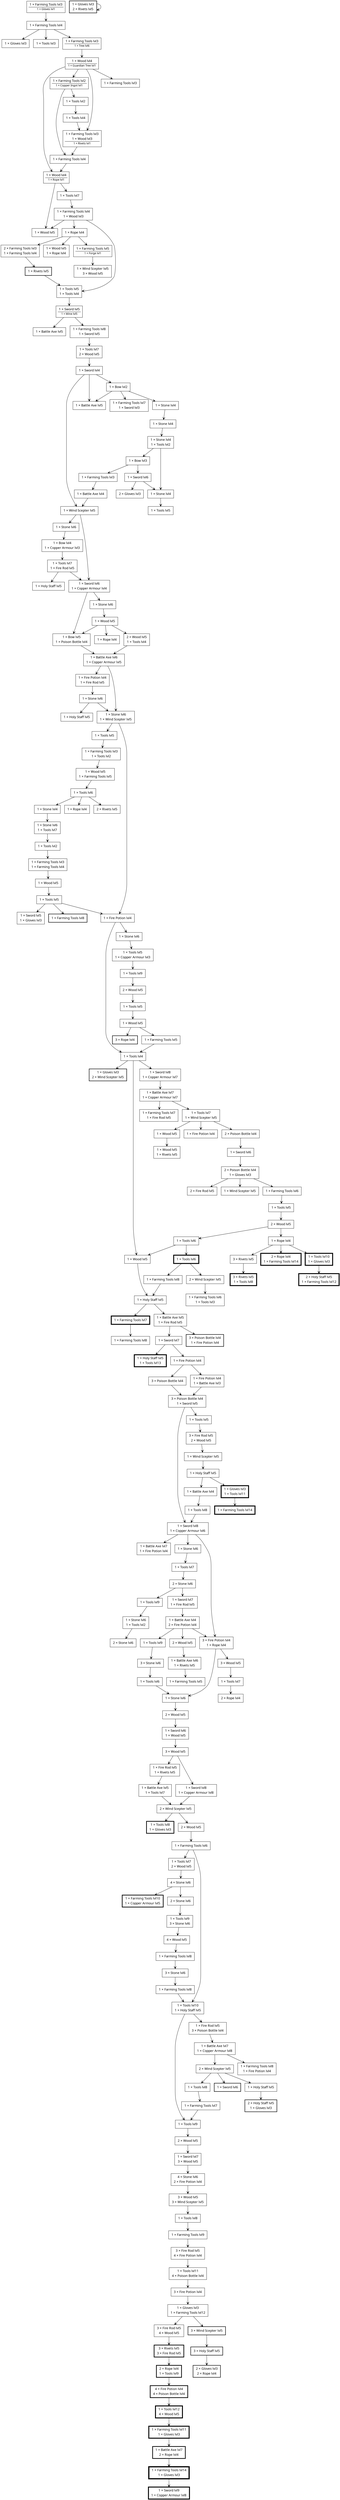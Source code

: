 strict digraph {
	node [shape=box, fontname="Charter"]
	edge [arrowhead=vee]
	2185 [penwidth=1.0, label=<<TABLE BORDER="0"><TR><TD>1 × Farming Tools lvl3</TD></TR><HR/><TR><TD><FONT POINT-SIZE="12">1 × Gloves lvl1</FONT></TD></TR></TABLE>>]
	2186 [penwidth=1.0, label=<<TABLE BORDER="0"><TR><TD>1 × Farming Tools lvl4</TD></TR></TABLE>>]
	2185 -> 2186
	2187 [penwidth=1.0, label=<<TABLE BORDER="0"><TR><TD>1 × Gloves lvl3</TD></TR></TABLE>>]
	2186 -> 2187
	2188 [penwidth=1.0, label=<<TABLE BORDER="0"><TR><TD>1 × Tools lvl3</TD></TR></TABLE>>]
	2186 -> 2188
	2189 [penwidth=1.0, label=<<TABLE BORDER="0"><TR><TD>1 × Farming Tools lvl3</TD></TR><HR/><TR><TD><FONT POINT-SIZE="12">1 × Tree lvl6</FONT></TD></TR></TABLE>>]
	2186 -> 2189
	2190 [penwidth=1.0, label=<<TABLE BORDER="0"><TR><TD>1 × Wood lvl4</TD></TR><HR/><TR><TD><FONT POINT-SIZE="12">1 × Guardian Tree lvl1</FONT></TD></TR></TABLE>>]
	2189 -> 2190
	2191 [penwidth=1.0, label=<<TABLE BORDER="0"><TR><TD>1 × Farming Tools lvl2</TD></TR><HR/><TR><TD><FONT POINT-SIZE="12">1 × Copper Ingot lvl1</FONT></TD></TR></TABLE>>]
	2190 -> 2191
	2192 [penwidth=1.0, label=<<TABLE BORDER="0"><TR><TD>1 × Tools lvl2</TD></TR></TABLE>>]
	2191 -> 2192
	2193 [penwidth=1.0, label=<<TABLE BORDER="0"><TR><TD>1 × Tools lvl4</TD></TR></TABLE>>]
	2192 -> 2193
	2194 [penwidth=1.0, label=<<TABLE BORDER="0"><TR><TD>1 × Farming Tools lvl3</TD></TR><TR><TD>1 × Wood lvl3</TD></TR><HR/><TR><TD><FONT POINT-SIZE="12">1 × Rivets lvl1</FONT></TD></TR></TABLE>>]
	2190 -> 2194
	2193 -> 2194
	2195 [penwidth=1.0, label=<<TABLE BORDER="0"><TR><TD>1 × Farming Tools lvl4</TD></TR></TABLE>>]
	2194 -> 2195
	2191 -> 2195
	2196 [penwidth=1.0, label=<<TABLE BORDER="0"><TR><TD>1 × Wood lvl4</TD></TR><HR/><TR><TD><FONT POINT-SIZE="12">1 × Rope lvl1</FONT></TD></TR></TABLE>>]
	2195 -> 2196
	2190 -> 2196
	2197 [penwidth=1.0, label=<<TABLE BORDER="0"><TR><TD>1 × Tools lvl7</TD></TR></TABLE>>]
	2196 -> 2197
	2198 [penwidth=1.0, label=<<TABLE BORDER="0"><TR><TD>1 × Farming Tools lvl4</TD></TR><TR><TD>1 × Wood lvl3</TD></TR></TABLE>>]
	2197 -> 2198
	2199 [penwidth=1.0, label=<<TABLE BORDER="0"><TR><TD>1 × Wood lvl5</TD></TR></TABLE>>]
	2198 -> 2199
	2196 -> 2199
	2200 [penwidth=1.0, label=<<TABLE BORDER="0"><TR><TD>1 × Farming Tools lvl3</TD></TR></TABLE>>]
	2190 -> 2200
	2201 [penwidth=1.0, label=<<TABLE BORDER="0"><TR><TD>1 × Rope lvl4</TD></TR></TABLE>>]
	2198 -> 2201
	2202 [penwidth=1.0, label=<<TABLE BORDER="0"><TR><TD>1 × Farming Tools lvl5</TD></TR><HR/><TR><TD><FONT POINT-SIZE="12">1 × Forge lvl1</FONT></TD></TR></TABLE>>]
	2201 -> 2202
	2203 [penwidth=1.0, label=<<TABLE BORDER="0"><TR><TD>2 × Farming Tools lvl3</TD></TR><TR><TD>1 × Farming Tools lvl4</TD></TR></TABLE>>]
	2201 -> 2203
	2204 [penwidth=1.0, label=<<TABLE BORDER="0"><TR><TD>1 × Wind Scepter lvl5</TD></TR><TR><TD>3 × Wood lvl5</TD></TR></TABLE>>]
	2202 -> 2204
	2205 [penwidth=2.0, label=<<TABLE BORDER="0"><TR><TD>1 × Rivets lvl5</TD></TR></TABLE>>]
	2203 -> 2205
	2206 [penwidth=1.0, label=<<TABLE BORDER="0"><TR><TD>1 × Wood lvl5</TD></TR><TR><TD>1 × Rope lvl4</TD></TR></TABLE>>]
	2201 -> 2206
	2207 [penwidth=1.0, label=<<TABLE BORDER="0"><TR><TD>1 × Tools lvl5</TD></TR><TR><TD>1 × Tools lvl4</TD></TR></TABLE>>]
	2198 -> 2207
	2205 -> 2207
	2208 [penwidth=1.0, label=<<TABLE BORDER="0"><TR><TD>1 × Sword lvl5</TD></TR><HR/><TR><TD><FONT POINT-SIZE="12">1 × Mine lvl5</FONT></TD></TR></TABLE>>]
	2207 -> 2208
	2209 [penwidth=1.0, label=<<TABLE BORDER="0"><TR><TD>1 × Battle Axe lvl5</TD></TR></TABLE>>]
	2208 -> 2209
	2210 [penwidth=1.0, label=<<TABLE BORDER="0"><TR><TD>1 × Farming Tools lvl8</TD></TR><TR><TD>1 × Sword lvl5</TD></TR></TABLE>>]
	2208 -> 2210
	2211 [penwidth=1.0, label=<<TABLE BORDER="0"><TR><TD>1 × Tools lvl7</TD></TR><TR><TD>2 × Wood lvl5</TD></TR></TABLE>>]
	2210 -> 2211
	2212 [penwidth=1.0, label=<<TABLE BORDER="0"><TR><TD>1 × Sword lvl4</TD></TR></TABLE>>]
	2211 -> 2212
	2213 [penwidth=1.0, label=<<TABLE BORDER="0"><TR><TD>1 × Bow lvl2</TD></TR></TABLE>>]
	2212 -> 2213
	2214 [penwidth=1.0, label=<<TABLE BORDER="0"><TR><TD>1 × Farming Tools lvl7</TD></TR><TR><TD>1 × Sword lvl3</TD></TR></TABLE>>]
	2213 -> 2214
	2215 [penwidth=1.0, label=<<TABLE BORDER="0"><TR><TD>1 × Stone lvl4</TD></TR></TABLE>>]
	2213 -> 2215
	2216 [penwidth=1.0, label=<<TABLE BORDER="0"><TR><TD>1 × Battle Axe lvl5</TD></TR></TABLE>>]
	2212 -> 2216
	2213 -> 2216
	2217 [penwidth=1.0, label=<<TABLE BORDER="0"><TR><TD>1 × Stone lvl4</TD></TR></TABLE>>]
	2215 -> 2217
	2218 [penwidth=1.0, label=<<TABLE BORDER="0"><TR><TD>1 × Stone lvl4</TD></TR><TR><TD>1 × Tools lvl2</TD></TR></TABLE>>]
	2217 -> 2218
	2219 [penwidth=1.0, label=<<TABLE BORDER="0"><TR><TD>1 × Bow lvl3</TD></TR></TABLE>>]
	2218 -> 2219
	2220 [penwidth=1.0, label=<<TABLE BORDER="0"><TR><TD>1 × Sword lvl6</TD></TR></TABLE>>]
	2219 -> 2220
	2221 [penwidth=1.0, label=<<TABLE BORDER="0"><TR><TD>2 × Gloves lvl3</TD></TR></TABLE>>]
	2220 -> 2221
	2222 [penwidth=1.0, label=<<TABLE BORDER="0"><TR><TD>1 × Stone lvl4</TD></TR></TABLE>>]
	2218 -> 2222
	2220 -> 2222
	2223 [penwidth=1.0, label=<<TABLE BORDER="0"><TR><TD>1 × Tools lvl5</TD></TR></TABLE>>]
	2222 -> 2223
	2224 [penwidth=1.0, label=<<TABLE BORDER="0"><TR><TD>1 × Farming Tools lvl3</TD></TR></TABLE>>]
	2219 -> 2224
	2225 [penwidth=1.0, label=<<TABLE BORDER="0"><TR><TD>1 × Battle Axe lvl4</TD></TR></TABLE>>]
	2224 -> 2225
	2226 [penwidth=1.0, label=<<TABLE BORDER="0"><TR><TD>1 × Wind Scepter lvl5</TD></TR></TABLE>>]
	2225 -> 2226
	2212 -> 2226
	2227 [penwidth=1.0, label=<<TABLE BORDER="0"><TR><TD>1 × Stone lvl6</TD></TR></TABLE>>]
	2226 -> 2227
	2228 [penwidth=1.0, label=<<TABLE BORDER="0"><TR><TD>1 × Bow lvl4</TD></TR><TR><TD>1 × Copper Armour lvl3</TD></TR></TABLE>>]
	2227 -> 2228
	2229 [penwidth=1.0, label=<<TABLE BORDER="0"><TR><TD>1 × Tools lvl7</TD></TR><TR><TD>1 × Fire Rod lvl5</TD></TR></TABLE>>]
	2228 -> 2229
	2230 [penwidth=1.0, label=<<TABLE BORDER="0"><TR><TD>1 × Holy Staff lvl5</TD></TR></TABLE>>]
	2229 -> 2230
	2231 [penwidth=1.0, label=<<TABLE BORDER="0"><TR><TD>1 × Sword lvl6</TD></TR><TR><TD>1 × Copper Armour lvl4</TD></TR></TABLE>>]
	2229 -> 2231
	2226 -> 2231
	2232 [penwidth=1.0, label=<<TABLE BORDER="0"><TR><TD>1 × Stone lvl6</TD></TR></TABLE>>]
	2231 -> 2232
	2233 [penwidth=1.0, label=<<TABLE BORDER="0"><TR><TD>1 × Wood lvl5</TD></TR></TABLE>>]
	2232 -> 2233
	2234 [penwidth=1.0, label=<<TABLE BORDER="0"><TR><TD>1 × Bow lvl5</TD></TR><TR><TD>1 × Poison Bottle lvl4</TD></TR></TABLE>>]
	2233 -> 2234
	2231 -> 2234
	2235 [penwidth=1.0, label=<<TABLE BORDER="0"><TR><TD>2 × Wood lvl5</TD></TR><TR><TD>1 × Tools lvl4</TD></TR></TABLE>>]
	2233 -> 2235
	2236 [penwidth=1.0, label=<<TABLE BORDER="0"><TR><TD>1 × Rope lvl4</TD></TR></TABLE>>]
	2233 -> 2236
	2237 [penwidth=1.0, label=<<TABLE BORDER="0"><TR><TD>1 × Battle Axe lvl6</TD></TR><TR><TD>1 × Copper Armour lvl5</TD></TR></TABLE>>]
	2235 -> 2237
	2234 -> 2237
	2238 [penwidth=1.0, label=<<TABLE BORDER="0"><TR><TD>1 × Fire Potion lvl4</TD></TR><TR><TD>1 × Fire Rod lvl5</TD></TR></TABLE>>]
	2237 -> 2238
	2239 [penwidth=1.0, label=<<TABLE BORDER="0"><TR><TD>1 × Stone lvl6</TD></TR></TABLE>>]
	2238 -> 2239
	2240 [penwidth=1.0, label=<<TABLE BORDER="0"><TR><TD>1 × Holy Staff lvl5</TD></TR></TABLE>>]
	2239 -> 2240
	2241 [penwidth=1.0, label=<<TABLE BORDER="0"><TR><TD>1 × Stone lvl6</TD></TR><TR><TD>1 × Wind Scepter lvl5</TD></TR></TABLE>>]
	2239 -> 2241
	2237 -> 2241
	2242 [penwidth=1.0, label=<<TABLE BORDER="0"><TR><TD>1 × Tools lvl5</TD></TR></TABLE>>]
	2241 -> 2242
	2243 [penwidth=1.0, label=<<TABLE BORDER="0"><TR><TD>1 × Farming Tools lvl3</TD></TR><TR><TD>1 × Tools lvl2</TD></TR></TABLE>>]
	2242 -> 2243
	2244 [penwidth=1.0, label=<<TABLE BORDER="0"><TR><TD>1 × Wood lvl5</TD></TR><TR><TD>1 × Farming Tools lvl5</TD></TR></TABLE>>]
	2243 -> 2244
	2245 [penwidth=1.0, label=<<TABLE BORDER="0"><TR><TD>1 × Tools lvl6</TD></TR></TABLE>>]
	2244 -> 2245
	2246 [penwidth=1.0, label=<<TABLE BORDER="0"><TR><TD>2 × Rivets lvl5</TD></TR></TABLE>>]
	2245 -> 2246
	2247 [penwidth=1.0, label=<<TABLE BORDER="0"><TR><TD>1 × Rope lvl4</TD></TR></TABLE>>]
	2245 -> 2247
	2248 [penwidth=1.0, label=<<TABLE BORDER="0"><TR><TD>1 × Stone lvl4</TD></TR></TABLE>>]
	2245 -> 2248
	2249 [penwidth=1.0, label=<<TABLE BORDER="0"><TR><TD>1 × Stone lvl6</TD></TR><TR><TD>1 × Tools lvl7</TD></TR></TABLE>>]
	2248 -> 2249
	2250 [penwidth=1.0, label=<<TABLE BORDER="0"><TR><TD>1 × Tools lvl2</TD></TR></TABLE>>]
	2249 -> 2250
	2251 [penwidth=1.0, label=<<TABLE BORDER="0"><TR><TD>1 × Farming Tools lvl3</TD></TR><TR><TD>1 × Farming Tools lvl4</TD></TR></TABLE>>]
	2250 -> 2251
	2252 [penwidth=1.0, label=<<TABLE BORDER="0"><TR><TD>1 × Wood lvl5</TD></TR></TABLE>>]
	2251 -> 2252
	2253 [penwidth=1.0, label=<<TABLE BORDER="0"><TR><TD>1 × Tools lvl5</TD></TR></TABLE>>]
	2252 -> 2253
	2254 [penwidth=1.0, label=<<TABLE BORDER="0"><TR><TD>1 × Fire Potion lvl4</TD></TR></TABLE>>]
	2253 -> 2254
	2241 -> 2254
	2255 [penwidth=1.0, label=<<TABLE BORDER="0"><TR><TD>1 × Sword lvl5</TD></TR><TR><TD>1 × Gloves lvl3</TD></TR></TABLE>>]
	2253 -> 2255
	2256 [penwidth=2.0, label=<<TABLE BORDER="0"><TR><TD>1 × Farming Tools lvl8</TD></TR></TABLE>>]
	2253 -> 2256
	2257 [penwidth=1.0, label=<<TABLE BORDER="0"><TR><TD>1 × Stone lvl6</TD></TR></TABLE>>]
	2254 -> 2257
	2258 [penwidth=1.0, label=<<TABLE BORDER="0"><TR><TD>1 × Tools lvl5</TD></TR><TR><TD>1 × Copper Armour lvl3</TD></TR></TABLE>>]
	2257 -> 2258
	2259 [penwidth=1.0, label=<<TABLE BORDER="0"><TR><TD>1 × Tools lvl9</TD></TR></TABLE>>]
	2258 -> 2259
	2260 [penwidth=1.0, label=<<TABLE BORDER="0"><TR><TD>2 × Wood lvl5</TD></TR></TABLE>>]
	2259 -> 2260
	2261 [penwidth=1.0, label=<<TABLE BORDER="0"><TR><TD>1 × Tools lvl5</TD></TR></TABLE>>]
	2260 -> 2261
	2262 [penwidth=1.0, label=<<TABLE BORDER="0"><TR><TD>1 × Wood lvl5</TD></TR></TABLE>>]
	2261 -> 2262
	2263 [penwidth=1.0, label=<<TABLE BORDER="0"><TR><TD>1 × Farming Tools lvl5</TD></TR></TABLE>>]
	2262 -> 2263
	2264 [penwidth=1.0, label=<<TABLE BORDER="0"><TR><TD>1 × Tools lvl4</TD></TR></TABLE>>]
	2263 -> 2264
	2254 -> 2264
	2265 [penwidth=2.0, label=<<TABLE BORDER="0"><TR><TD>3 × Rope lvl4</TD></TR></TABLE>>]
	2262 -> 2265
	2266 [penwidth=2.0, label=<<TABLE BORDER="0"><TR><TD>1 × Gloves lvl3</TD></TR><TR><TD>2 × Wind Scepter lvl5</TD></TR></TABLE>>]
	2264 -> 2266
	2267 [penwidth=2.0, label=<<TABLE BORDER="0"><TR><TD>1 × Gloves lvl3</TD></TR><TR><TD>2 × Rivets lvl5</TD></TR></TABLE>>]
	2267 -> 2267
	2268 [penwidth=1.0, label=<<TABLE BORDER="0"><TR><TD>1 × Sword lvl8</TD></TR><TR><TD>1 × Copper Armour lvl7</TD></TR></TABLE>>]
	2264 -> 2268
	2269 [penwidth=1.0, label=<<TABLE BORDER="0"><TR><TD>1 × Battle Axe lvl7</TD></TR><TR><TD>1 × Copper Armour lvl7</TD></TR></TABLE>>]
	2268 -> 2269
	2270 [penwidth=1.0, label=<<TABLE BORDER="0"><TR><TD>1 × Farming Tools lvl7</TD></TR><TR><TD>1 × Fire Rod lvl5</TD></TR></TABLE>>]
	2269 -> 2270
	2271 [penwidth=1.0, label=<<TABLE BORDER="0"><TR><TD>1 × Tools lvl7</TD></TR><TR><TD>1 × Wind Scepter lvl5</TD></TR></TABLE>>]
	2269 -> 2271
	2272 [penwidth=1.0, label=<<TABLE BORDER="0"><TR><TD>1 × Wood lvl5</TD></TR></TABLE>>]
	2271 -> 2272
	2273 [penwidth=1.0, label=<<TABLE BORDER="0"><TR><TD>1 × Wood lvl5</TD></TR><TR><TD>1 × Rivets lvl5</TD></TR></TABLE>>]
	2272 -> 2273
	2274 [penwidth=1.0, label=<<TABLE BORDER="0"><TR><TD>2 × Poison Bottle lvl4</TD></TR></TABLE>>]
	2271 -> 2274
	2275 [penwidth=1.0, label=<<TABLE BORDER="0"><TR><TD>1 × Fire Potion lvl4</TD></TR></TABLE>>]
	2271 -> 2275
	2276 [penwidth=1.0, label=<<TABLE BORDER="0"><TR><TD>1 × Sword lvl6</TD></TR></TABLE>>]
	2274 -> 2276
	2277 [penwidth=1.0, label=<<TABLE BORDER="0"><TR><TD>2 × Poison Bottle lvl4</TD></TR><TR><TD>1 × Gloves lvl3</TD></TR></TABLE>>]
	2276 -> 2277
	2278 [penwidth=1.0, label=<<TABLE BORDER="0"><TR><TD>1 × Wind Scepter lvl5</TD></TR></TABLE>>]
	2277 -> 2278
	2279 [penwidth=1.0, label=<<TABLE BORDER="0"><TR><TD>2 × Fire Rod lvl5</TD></TR></TABLE>>]
	2277 -> 2279
	2280 [penwidth=1.0, label=<<TABLE BORDER="0"><TR><TD>1 × Farming Tools lvl6</TD></TR></TABLE>>]
	2277 -> 2280
	2281 [penwidth=1.0, label=<<TABLE BORDER="0"><TR><TD>1 × Tools lvl5</TD></TR></TABLE>>]
	2280 -> 2281
	2282 [penwidth=1.0, label=<<TABLE BORDER="0"><TR><TD>2 × Wood lvl5</TD></TR></TABLE>>]
	2281 -> 2282
	2283 [penwidth=1.0, label=<<TABLE BORDER="0"><TR><TD>1 × Tools lvl6</TD></TR></TABLE>>]
	2282 -> 2283
	2284 [penwidth=1.0, label=<<TABLE BORDER="0"><TR><TD>1 × Wood lvl5</TD></TR></TABLE>>]
	2283 -> 2284
	2264 -> 2284
	2285 [penwidth=1.0, label=<<TABLE BORDER="0"><TR><TD>1 × Rope lvl4</TD></TR></TABLE>>]
	2282 -> 2285
	2286 [penwidth=1.0, label=<<TABLE BORDER="0"><TR><TD>3 × Rivets lvl5</TD></TR></TABLE>>]
	2285 -> 2286
	2287 [penwidth=4.0, label=<<TABLE BORDER="0"><TR><TD>1 × Tools lvl10</TD></TR><TR><TD>1 × Gloves lvl3</TD></TR></TABLE>>]
	2285 -> 2287
	2288 [penwidth=4.0, label=<<TABLE BORDER="0"><TR><TD>2 × Rope lvl4</TD></TR><TR><TD>1 × Farming Tools lvl14</TD></TR></TABLE>>]
	2285 -> 2288
	2289 [penwidth=4.0, label=<<TABLE BORDER="0"><TR><TD>3 × Rivets lvl5</TD></TR><TR><TD>1 × Tools lvl8</TD></TR></TABLE>>]
	2286 -> 2289
	2290 [penwidth=4.0, label=<<TABLE BORDER="0"><TR><TD>2 × Holy Staff lvl5</TD></TR><TR><TD>1 × Farming Tools lvl12</TD></TR></TABLE>>]
	2287 -> 2290
	2291 [penwidth=4.0, label=<<TABLE BORDER="0"><TR><TD>1 × Tools lvl6</TD></TR></TABLE>>]
	2283 -> 2291
	2292 [penwidth=1.0, label=<<TABLE BORDER="0"><TR><TD>2 × Wind Scepter lvl5</TD></TR></TABLE>>]
	2291 -> 2292
	2293 [penwidth=1.0, label=<<TABLE BORDER="0"><TR><TD>1 × Farming Tools lvl8</TD></TR></TABLE>>]
	2291 -> 2293
	2294 [penwidth=1.0, label=<<TABLE BORDER="0"><TR><TD>1 × Farming Tools lvl6</TD></TR><TR><TD>1 × Tools lvl3</TD></TR></TABLE>>]
	2292 -> 2294
	2295 [penwidth=1.0, label=<<TABLE BORDER="0"><TR><TD>1 × Holy Staff lvl5</TD></TR></TABLE>>]
	2293 -> 2295
	2284 -> 2295
	2296 [penwidth=4.0, label=<<TABLE BORDER="0"><TR><TD>1 × Farming Tools lvl7</TD></TR></TABLE>>]
	2295 -> 2296
	2297 [penwidth=1.0, label=<<TABLE BORDER="0"><TR><TD>1 × Farming Tools lvl8</TD></TR></TABLE>>]
	2296 -> 2297
	2298 [penwidth=1.0, label=<<TABLE BORDER="0"><TR><TD>1 × Battle Axe lvl5</TD></TR><TR><TD>1 × Fire Rod lvl5</TD></TR></TABLE>>]
	2295 -> 2298
	2299 [penwidth=2.0, label=<<TABLE BORDER="0"><TR><TD>3 × Poison Bottle lvl4</TD></TR><TR><TD>1 × Fire Potion lvl4</TD></TR></TABLE>>]
	2298 -> 2299
	2300 [penwidth=1.0, label=<<TABLE BORDER="0"><TR><TD>1 × Sword lvl7</TD></TR></TABLE>>]
	2298 -> 2300
	2301 [penwidth=4.0, label=<<TABLE BORDER="0"><TR><TD>1 × Holy Staff lvl5</TD></TR><TR><TD>1 × Tools lvl13</TD></TR></TABLE>>]
	2300 -> 2301
	2302 [penwidth=1.0, label=<<TABLE BORDER="0"><TR><TD>1 × Fire Potion lvl4</TD></TR></TABLE>>]
	2300 -> 2302
	2303 [penwidth=1.0, label=<<TABLE BORDER="0"><TR><TD>3 × Poison Bottle lvl4</TD></TR></TABLE>>]
	2302 -> 2303
	2304 [penwidth=1.0, label=<<TABLE BORDER="0"><TR><TD>1 × Fire Potion lvl4</TD></TR><TR><TD>1 × Battle Axe lvl3</TD></TR></TABLE>>]
	2302 -> 2304
	2305 [penwidth=1.0, label=<<TABLE BORDER="0"><TR><TD>3 × Poison Bottle lvl4</TD></TR><TR><TD>1 × Sword lvl5</TD></TR></TABLE>>]
	2303 -> 2305
	2304 -> 2305
	2306 [penwidth=1.0, label=<<TABLE BORDER="0"><TR><TD>1 × Tools lvl5</TD></TR></TABLE>>]
	2305 -> 2306
	2307 [penwidth=1.0, label=<<TABLE BORDER="0"><TR><TD>3 × Fire Rod lvl5</TD></TR><TR><TD>2 × Wood lvl5</TD></TR></TABLE>>]
	2306 -> 2307
	2308 [penwidth=1.0, label=<<TABLE BORDER="0"><TR><TD>1 × Wind Scepter lvl5</TD></TR></TABLE>>]
	2307 -> 2308
	2309 [penwidth=1.0, label=<<TABLE BORDER="0"><TR><TD>1 × Holy Staff lvl5</TD></TR></TABLE>>]
	2308 -> 2309
	2310 [penwidth=4.0, label=<<TABLE BORDER="0"><TR><TD>1 × Gloves lvl3</TD></TR><TR><TD>1 × Tools lvl11</TD></TR></TABLE>>]
	2309 -> 2310
	2311 [penwidth=1.0, label=<<TABLE BORDER="0"><TR><TD>1 × Battle Axe lvl4</TD></TR></TABLE>>]
	2309 -> 2311
	2312 [penwidth=1.0, label=<<TABLE BORDER="0"><TR><TD>1 × Tools lvl8</TD></TR></TABLE>>]
	2311 -> 2312
	2313 [penwidth=4.0, label=<<TABLE BORDER="0"><TR><TD>1 × Farming Tools lvl14</TD></TR></TABLE>>]
	2310 -> 2313
	2314 [penwidth=1.0, label=<<TABLE BORDER="0"><TR><TD>1 × Sword lvl8</TD></TR><TR><TD>1 × Copper Armour lvl6</TD></TR></TABLE>>]
	2312 -> 2314
	2305 -> 2314
	2315 [penwidth=1.0, label=<<TABLE BORDER="0"><TR><TD>1 × Battle Axe lvl7</TD></TR><TR><TD>1 × Fire Potion lvl4</TD></TR></TABLE>>]
	2314 -> 2315
	2316 [penwidth=1.0, label=<<TABLE BORDER="0"><TR><TD>1 × Stone lvl6</TD></TR></TABLE>>]
	2314 -> 2316
	2317 [penwidth=1.0, label=<<TABLE BORDER="0"><TR><TD>1 × Tools lvl7</TD></TR></TABLE>>]
	2316 -> 2317
	2318 [penwidth=1.0, label=<<TABLE BORDER="0"><TR><TD>2 × Stone lvl6</TD></TR></TABLE>>]
	2317 -> 2318
	2319 [penwidth=1.0, label=<<TABLE BORDER="0"><TR><TD>1 × Tools lvl9</TD></TR></TABLE>>]
	2318 -> 2319
	2320 [penwidth=1.0, label=<<TABLE BORDER="0"><TR><TD>1 × Stone lvl6</TD></TR><TR><TD>1 × Tools lvl2</TD></TR></TABLE>>]
	2319 -> 2320
	2321 [penwidth=1.0, label=<<TABLE BORDER="0"><TR><TD>2 × Stone lvl6</TD></TR></TABLE>>]
	2320 -> 2321
	2322 [penwidth=1.0, label=<<TABLE BORDER="0"><TR><TD>1 × Sword lvl7</TD></TR><TR><TD>1 × Fire Rod lvl5</TD></TR></TABLE>>]
	2318 -> 2322
	2323 [penwidth=1.0, label=<<TABLE BORDER="0"><TR><TD>1 × Battle Axe lvl4</TD></TR><TR><TD>2 × Fire Potion lvl4</TD></TR></TABLE>>]
	2322 -> 2323
	2324 [penwidth=1.0, label=<<TABLE BORDER="0"><TR><TD>3 × Fire Potion lvl4</TD></TR><TR><TD>1 × Rope lvl4</TD></TR></TABLE>>]
	2323 -> 2324
	2314 -> 2324
	2325 [penwidth=1.0, label=<<TABLE BORDER="0"><TR><TD>3 × Wood lvl5</TD></TR></TABLE>>]
	2324 -> 2325
	2326 [penwidth=1.0, label=<<TABLE BORDER="0"><TR><TD>1 × Tools lvl7</TD></TR></TABLE>>]
	2325 -> 2326
	2327 [penwidth=1.0, label=<<TABLE BORDER="0"><TR><TD>2 × Rope lvl4</TD></TR></TABLE>>]
	2326 -> 2327
	2328 [penwidth=1.0, label=<<TABLE BORDER="0"><TR><TD>2 × Wood lvl5</TD></TR></TABLE>>]
	2323 -> 2328
	2329 [penwidth=1.0, label=<<TABLE BORDER="0"><TR><TD>1 × Battle Axe lvl6</TD></TR><TR><TD>1 × Rivets lvl5</TD></TR></TABLE>>]
	2328 -> 2329
	2330 [penwidth=1.0, label=<<TABLE BORDER="0"><TR><TD>1 × Farming Tools lvl5</TD></TR></TABLE>>]
	2329 -> 2330
	2331 [penwidth=1.0, label=<<TABLE BORDER="0"><TR><TD>1 × Tools lvl9</TD></TR></TABLE>>]
	2323 -> 2331
	2332 [penwidth=1.0, label=<<TABLE BORDER="0"><TR><TD>3 × Stone lvl6</TD></TR></TABLE>>]
	2331 -> 2332
	2333 [penwidth=1.0, label=<<TABLE BORDER="0"><TR><TD>1 × Tools lvl6</TD></TR></TABLE>>]
	2332 -> 2333
	2334 [penwidth=1.0, label=<<TABLE BORDER="0"><TR><TD>1 × Stone lvl6</TD></TR></TABLE>>]
	2333 -> 2334
	2324 -> 2334
	2335 [penwidth=1.0, label=<<TABLE BORDER="0"><TR><TD>2 × Wood lvl5</TD></TR></TABLE>>]
	2334 -> 2335
	2336 [penwidth=1.0, label=<<TABLE BORDER="0"><TR><TD>1 × Sword lvl6</TD></TR><TR><TD>1 × Wood lvl5</TD></TR></TABLE>>]
	2335 -> 2336
	2337 [penwidth=1.0, label=<<TABLE BORDER="0"><TR><TD>3 × Wood lvl5</TD></TR></TABLE>>]
	2336 -> 2337
	2338 [penwidth=1.0, label=<<TABLE BORDER="0"><TR><TD>1 × Fire Rod lvl5</TD></TR><TR><TD>1 × Rivets lvl5</TD></TR></TABLE>>]
	2337 -> 2338
	2339 [penwidth=1.0, label=<<TABLE BORDER="0"><TR><TD>1 × Battle Axe lvl5</TD></TR><TR><TD>1 × Tools lvl7</TD></TR></TABLE>>]
	2338 -> 2339
	2340 [penwidth=1.0, label=<<TABLE BORDER="0"><TR><TD>1 × Sword lvl8</TD></TR><TR><TD>1 × Copper Armour lvl8</TD></TR></TABLE>>]
	2337 -> 2340
	2341 [penwidth=1.0, label=<<TABLE BORDER="0"><TR><TD>2 × Wind Scepter lvl5</TD></TR></TABLE>>]
	2340 -> 2341
	2339 -> 2341
	2342 [penwidth=3.0, label=<<TABLE BORDER="0"><TR><TD>1 × Tools lvl8</TD></TR><TR><TD>1 × Gloves lvl3</TD></TR></TABLE>>]
	2341 -> 2342
	2343 [penwidth=1.0, label=<<TABLE BORDER="0"><TR><TD>2 × Wood lvl5</TD></TR></TABLE>>]
	2341 -> 2343
	2344 [penwidth=1.0, label=<<TABLE BORDER="0"><TR><TD>1 × Farming Tools lvl6</TD></TR></TABLE>>]
	2343 -> 2344
	2345 [penwidth=1.0, label=<<TABLE BORDER="0"><TR><TD>1 × Tools lvl7</TD></TR><TR><TD>2 × Wood lvl5</TD></TR></TABLE>>]
	2344 -> 2345
	2346 [penwidth=1.0, label=<<TABLE BORDER="0"><TR><TD>4 × Stone lvl6</TD></TR></TABLE>>]
	2345 -> 2346
	2347 [penwidth=3.0, label=<<TABLE BORDER="0"><TR><TD>1 × Farming Tools lvl10</TD></TR><TR><TD>1 × Copper Armour lvl5</TD></TR></TABLE>>]
	2346 -> 2347
	2348 [penwidth=1.0, label=<<TABLE BORDER="0"><TR><TD>2 × Stone lvl6</TD></TR></TABLE>>]
	2346 -> 2348
	2349 [penwidth=1.0, label=<<TABLE BORDER="0"><TR><TD>1 × Tools lvl9</TD></TR><TR><TD>3 × Stone lvl6</TD></TR></TABLE>>]
	2348 -> 2349
	2350 [penwidth=1.0, label=<<TABLE BORDER="0"><TR><TD>4 × Wood lvl5</TD></TR></TABLE>>]
	2349 -> 2350
	2351 [penwidth=1.0, label=<<TABLE BORDER="0"><TR><TD>1 × Farming Tools lvl8</TD></TR></TABLE>>]
	2350 -> 2351
	2352 [penwidth=1.0, label=<<TABLE BORDER="0"><TR><TD>3 × Stone lvl6</TD></TR></TABLE>>]
	2351 -> 2352
	2353 [penwidth=1.0, label=<<TABLE BORDER="0"><TR><TD>1 × Farming Tools lvl8</TD></TR></TABLE>>]
	2352 -> 2353
	2354 [penwidth=1.0, label=<<TABLE BORDER="0"><TR><TD>1 × Tools lvl10</TD></TR><TR><TD>1 × Holy Staff lvl5</TD></TR></TABLE>>]
	2353 -> 2354
	2344 -> 2354
	2355 [penwidth=1.0, label=<<TABLE BORDER="0"><TR><TD>1 × Fire Rod lvl5</TD></TR><TR><TD>3 × Poison Bottle lvl4</TD></TR></TABLE>>]
	2354 -> 2355
	2356 [penwidth=1.0, label=<<TABLE BORDER="0"><TR><TD>1 × Battle Axe lvl7</TD></TR><TR><TD>1 × Copper Armour lvl8</TD></TR></TABLE>>]
	2355 -> 2356
	2357 [penwidth=1.0, label=<<TABLE BORDER="0"><TR><TD>2 × Wind Scepter lvl5</TD></TR></TABLE>>]
	2356 -> 2357
	2358 [penwidth=1.0, label=<<TABLE BORDER="0"><TR><TD>1 × Farming Tools lvl8</TD></TR><TR><TD>1 × Fire Potion lvl4</TD></TR></TABLE>>]
	2356 -> 2358
	2359 [penwidth=1.0, label=<<TABLE BORDER="0"><TR><TD>1 × Holy Staff lvl5</TD></TR></TABLE>>]
	2357 -> 2359
	2360 [penwidth=2.0, label=<<TABLE BORDER="0"><TR><TD>1 × Sword lvl6</TD></TR></TABLE>>]
	2357 -> 2360
	2361 [penwidth=2.0, label=<<TABLE BORDER="0"><TR><TD>2 × Holy Staff lvl5</TD></TR><TR><TD>1 × Gloves lvl3</TD></TR></TABLE>>]
	2359 -> 2361
	2362 [penwidth=1.0, label=<<TABLE BORDER="0"><TR><TD>1 × Tools lvl8</TD></TR></TABLE>>]
	2357 -> 2362
	2363 [penwidth=1.0, label=<<TABLE BORDER="0"><TR><TD>1 × Farming Tools lvl7</TD></TR></TABLE>>]
	2362 -> 2363
	2364 [penwidth=1.0, label=<<TABLE BORDER="0"><TR><TD>1 × Tools lvl9</TD></TR></TABLE>>]
	2363 -> 2364
	2354 -> 2364
	2365 [penwidth=1.0, label=<<TABLE BORDER="0"><TR><TD>2 × Wood lvl5</TD></TR></TABLE>>]
	2364 -> 2365
	2366 [penwidth=1.0, label=<<TABLE BORDER="0"><TR><TD>1 × Sword lvl7</TD></TR><TR><TD>3 × Wood lvl5</TD></TR></TABLE>>]
	2365 -> 2366
	2367 [penwidth=1.0, label=<<TABLE BORDER="0"><TR><TD>4 × Stone lvl6</TD></TR><TR><TD>2 × Fire Potion lvl4</TD></TR></TABLE>>]
	2366 -> 2367
	2368 [penwidth=1.0, label=<<TABLE BORDER="0"><TR><TD>3 × Wood lvl5</TD></TR><TR><TD>3 × Wind Scepter lvl5</TD></TR></TABLE>>]
	2367 -> 2368
	2369 [penwidth=1.0, label=<<TABLE BORDER="0"><TR><TD>1 × Tools lvl8</TD></TR></TABLE>>]
	2368 -> 2369
	2370 [penwidth=1.0, label=<<TABLE BORDER="0"><TR><TD>1 × Farming Tools lvl9</TD></TR></TABLE>>]
	2369 -> 2370
	2371 [penwidth=1.0, label=<<TABLE BORDER="0"><TR><TD>3 × Fire Rod lvl5</TD></TR><TR><TD>4 × Fire Potion lvl4</TD></TR></TABLE>>]
	2370 -> 2371
	2372 [penwidth=1.0, label=<<TABLE BORDER="0"><TR><TD>1 × Tools lvl11</TD></TR><TR><TD>4 × Poison Bottle lvl4</TD></TR></TABLE>>]
	2371 -> 2372
	2373 [penwidth=1.0, label=<<TABLE BORDER="0"><TR><TD>3 × Fire Potion lvl4</TD></TR></TABLE>>]
	2372 -> 2373
	2374 [penwidth=1.0, label=<<TABLE BORDER="0"><TR><TD>1 × Gloves lvl3</TD></TR><TR><TD>1 × Farming Tools lvl12</TD></TR></TABLE>>]
	2373 -> 2374
	2375 [penwidth=1.0, label=<<TABLE BORDER="0"><TR><TD>3 × Fire Rod lvl5</TD></TR><TR><TD>4 × Wood lvl5</TD></TR></TABLE>>]
	2374 -> 2375
	2376 [penwidth=2.0, label=<<TABLE BORDER="0"><TR><TD>3 × Wind Scepter lvl5</TD></TR></TABLE>>]
	2374 -> 2376
	2377 [penwidth=2.0, label=<<TABLE BORDER="0"><TR><TD>3 × Holy Staff lvl5</TD></TR></TABLE>>]
	2376 -> 2377
	2378 [penwidth=2.0, label=<<TABLE BORDER="0"><TR><TD>2 × Gloves lvl3</TD></TR><TR><TD>2 × Rope lvl4</TD></TR></TABLE>>]
	2377 -> 2378
	2379 [penwidth=3.0, label=<<TABLE BORDER="0"><TR><TD>3 × Rivets lvl5</TD></TR><TR><TD>3 × Fire Rod lvl5</TD></TR></TABLE>>]
	2375 -> 2379
	2380 [penwidth=3.0, label=<<TABLE BORDER="0"><TR><TD>2 × Rope lvl4</TD></TR><TR><TD>1 × Tools lvl9</TD></TR></TABLE>>]
	2379 -> 2380
	2381 [penwidth=3.0, label=<<TABLE BORDER="0"><TR><TD>4 × Fire Potion lvl4</TD></TR><TR><TD>4 × Poison Bottle lvl4</TD></TR></TABLE>>]
	2380 -> 2381
	2382 [penwidth=4.0, label=<<TABLE BORDER="0"><TR><TD>1 × Tools lvl12</TD></TR><TR><TD>4 × Wood lvl5</TD></TR></TABLE>>]
	2381 -> 2382
	2383 [penwidth=4.0, label=<<TABLE BORDER="0"><TR><TD>1 × Farming Tools lvl11</TD></TR><TR><TD>1 × Gloves lvl3</TD></TR></TABLE>>]
	2382 -> 2383
	2384 [penwidth=3.0, label=<<TABLE BORDER="0"><TR><TD>1 × Battle Axe lvl7</TD></TR><TR><TD>2 × Rope lvl4</TD></TR></TABLE>>]
	2383 -> 2384
	2385 [penwidth=5.0, label=<<TABLE BORDER="0"><TR><TD>1 × Farming Tools lvl14</TD></TR><TR><TD>1 × Gloves lvl3</TD></TR></TABLE>>]
	2384 -> 2385
	2386 [penwidth=4.0, label=<<TABLE BORDER="0"><TR><TD>1 × Sword lvl9</TD></TR><TR><TD>1 × Copper Armour lvl8</TD></TR></TABLE>>]
	2385 -> 2386
}
